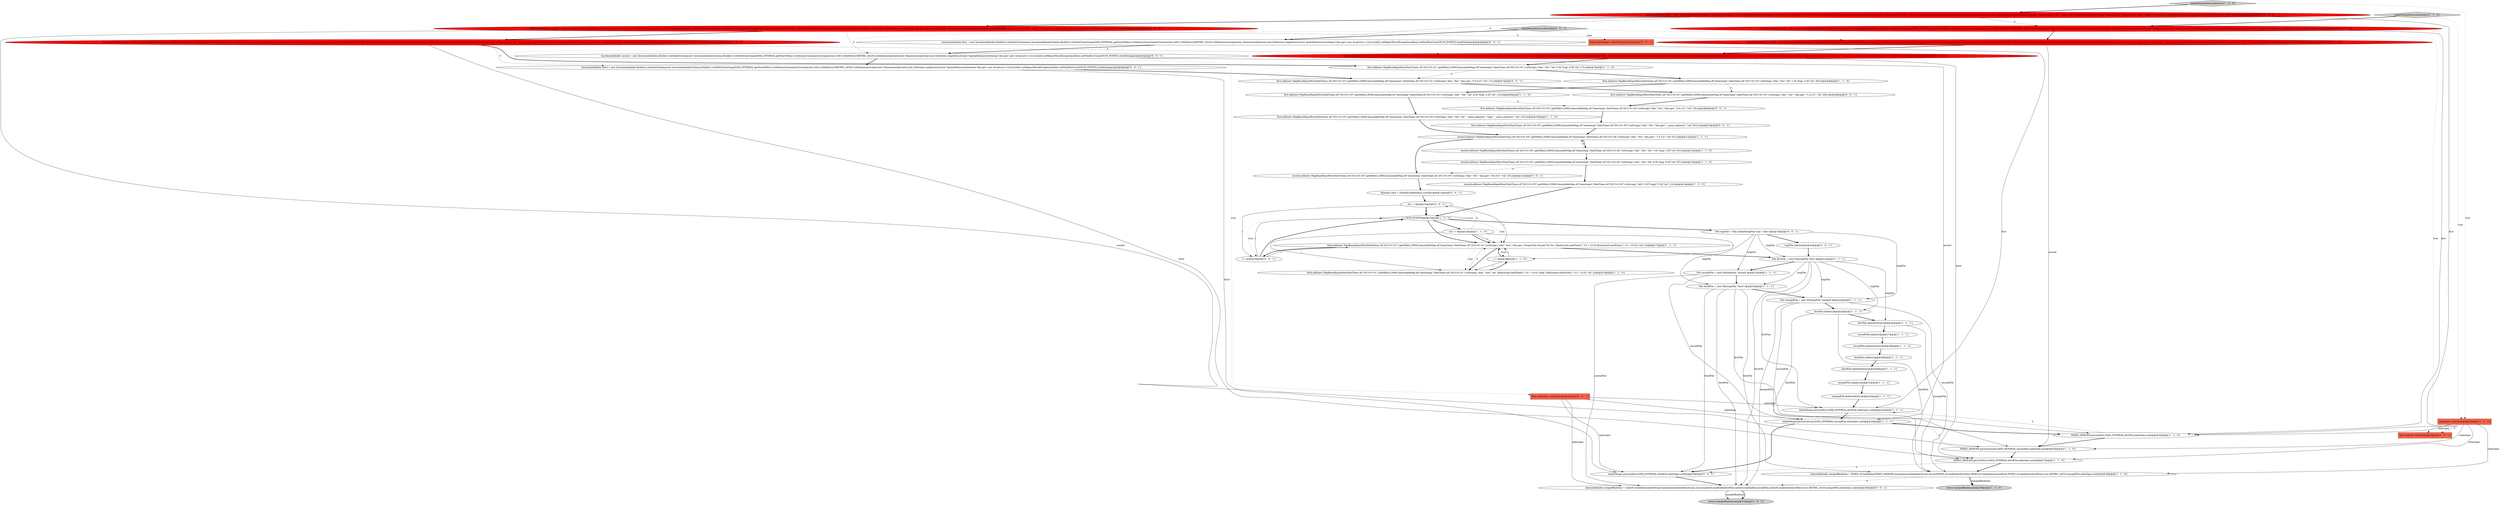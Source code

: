 digraph {
12 [style = filled, label = "first.add(new MapBasedInputRow(DateTimes.of(\"2013-01-05\").getMillis(),DIMS,ImmutableMap.of(\"timestamp\",DateTimes.of(\"2013-01-05\").toString(),\"dim\",\"foo\",\"lat\",\"_mmx.unknown\",\"long\",\"_mmx.unknown\",\"val\",101L)))@@@10@@@['1', '1', '0']", fillcolor = white, shape = ellipse image = "AAA0AAABBB1BBB"];
43 [style = filled, label = "final IndexSpec indexSpec@@@2@@@['0', '0', '1']", fillcolor = tomato, shape = box image = "AAA0AAABBB3BBB"];
26 [style = filled, label = "IndexSpec indexSpec@@@2@@@['1', '1', '0']", fillcolor = tomato, shape = box image = "AAA0AAABBB1BBB"];
47 [style = filled, label = "final IndexMerger indexMerger@@@2@@@['0', '0', '1']", fillcolor = tomato, shape = box image = "AAA0AAABBB3BBB"];
32 [style = filled, label = "int i = 8@@@16@@@['1', '1', '0']", fillcolor = white, shape = ellipse image = "AAA0AAABBB1BBB"];
36 [style = filled, label = "second.add(new MapBasedInputRow(DateTimes.of(\"2013-01-05\").getMillis(),DIMS,ImmutableMap.of(\"timestamp\",DateTimes.of(\"2013-01-05\").toString(),\"dim\",\"foo\",\"lat\",8.0f,\"long\",6.0f,\"val\",47L)))@@@13@@@['1', '1', '0']", fillcolor = white, shape = ellipse image = "AAA0AAABBB1BBB"];
58 [style = filled, label = "first.add(new MapBasedInputRow(DateTimes.of(\"2013-01-03\").getMillis(),DIMS,ImmutableMap.of(\"timestamp\",DateTimes.of(\"2013-01-03\").toString(),\"dim\",\"foo\",\"dim.geo\",\"4.0,2.0\",\"val\",13L)))@@@9@@@['0', '0', '1']", fillcolor = white, shape = ellipse image = "AAA0AAABBB3BBB"];
41 [style = filled, label = "IncrementalIndex first = new IncrementalIndex.Builder().setIndexSchema(new IncrementalIndexSchema.Builder().withMinTimestamp(DATA_INTERVAL.getStartMillis()).withQueryGranularity(Granularities.DAY).withMetrics(METRIC_AGGS).withDimensionsSpec(new DimensionsSpec(null,null,Collections.singletonList(new SpatialDimensionSchema(\"dim.geo\",new ArrayList<>())))).build()).setReportParseExceptions(false).setMaxRowCount(NUM_POINTS).buildOnheap()@@@4@@@['0', '0', '1']", fillcolor = white, shape = ellipse image = "AAA0AAABBB3BBB"];
55 [style = filled, label = "IncrementalIndex second = new IncrementalIndex.Builder().setIndexSchema(new IncrementalIndexSchema.Builder().withMinTimestamp(DATA_INTERVAL.getStartMillis()).withQueryGranularity(Granularities.DAY).withMetrics(METRIC_AGGS).withDimensionsSpec(new DimensionsSpec(null,null,Collections.singletonList(new SpatialDimensionSchema(\"dim.geo\",new ArrayList<>())))).build()).setReportParseExceptions(false).setMaxRowCount(NUM_POINTS).buildOnheap()@@@5@@@['0', '0', '1']", fillcolor = white, shape = ellipse image = "AAA0AAABBB3BBB"];
29 [style = filled, label = "secondFile.deleteOnExit()@@@28@@@['1', '1', '1']", fillcolor = white, shape = ellipse image = "AAA0AAABBB1BBB"];
33 [style = filled, label = "INDEX_MERGER.persist(first,DATA_INTERVAL,firstFile,indexSpec,null)@@@35@@@['1', '1', '0']", fillcolor = white, shape = ellipse image = "AAA0AAABBB1BBB"];
31 [style = filled, label = "mergedFile.mkdirs()@@@31@@@['1', '1', '1']", fillcolor = white, shape = ellipse image = "AAA0AAABBB1BBB"];
59 [style = filled, label = "first.add(new MapBasedInputRow(DateTimes.of(\"2013-01-05\").getMillis(),DIMS,ImmutableMap.of(\"timestamp\",DateTimes.of(\"2013-01-05\").toString(),\"dim\",\"foo\",\"dim.geo\",\"_mmx.unknown\",\"val\",501L)))@@@10@@@['0', '0', '1']", fillcolor = white, shape = ellipse image = "AAA0AAABBB3BBB"];
7 [style = filled, label = "indexMerger.persist(first,DATA_INTERVAL,firstFile,indexSpec,null)@@@33@@@['1', '1', '1']", fillcolor = white, shape = ellipse image = "AAA0AAABBB1BBB"];
2 [style = filled, label = "indexMerger.persist(second,DATA_INTERVAL,secondFile,indexSpec,null)@@@34@@@['1', '1', '1']", fillcolor = white, shape = ellipse image = "AAA0AAABBB1BBB"];
14 [style = filled, label = "File firstFile = new File(tmpFile,\"first\")@@@21@@@['1', '1', '1']", fillcolor = white, shape = ellipse image = "AAA0AAABBB1BBB"];
15 [style = filled, label = "INDEX_MERGER.persist(second,DATA_INTERVAL,secondFile,indexSpec,null)@@@36@@@['1', '1', '0']", fillcolor = white, shape = ellipse image = "AAA0AAABBB1BBB"];
39 [style = filled, label = "IncrementalIndex third = new IncrementalIndex.Builder().setIndexSchema(new IncrementalIndexSchema.Builder().withMinTimestamp(DATA_INTERVAL.getStartMillis()).withQueryGranularity(Granularities.DAY).withMetrics(METRIC_AGGS).withDimensionsSpec(new DimensionsSpec(null,null,Arrays.asList(new SpatialDimensionSchema(\"dim.geo\",Arrays.asList(\"lat\",\"long\")),new SpatialDimensionSchema(\"spatialIsRad\",Arrays.asList(\"lat2\",\"long2\"))))).build()).setMaxRowCount(NUM_POINTS).buildOnheap()@@@6@@@['0', '1', '0']", fillcolor = red, shape = ellipse image = "AAA1AAABBB2BBB"];
27 [style = filled, label = "secondFile.mkdirs()@@@27@@@['1', '1', '1']", fillcolor = white, shape = ellipse image = "AAA0AAABBB1BBB"];
35 [style = filled, label = "IncrementalIndex second = new IncrementalIndex.Builder().setIndexSchema(new IncrementalIndexSchema.Builder().withMinTimestamp(DATA_INTERVAL.getStartMillis()).withQueryGranularity(Granularities.DAY).withMetrics(METRIC_AGGS).withDimensionsSpec(new DimensionsSpec(null,null,Arrays.asList(new SpatialDimensionSchema(\"dim.geo\",Arrays.asList(\"lat\",\"long\")),new SpatialDimensionSchema(\"spatialIsRad\",Arrays.asList(\"lat2\",\"long2\"))))).build()).setReportParseExceptions(false).setMaxRowCount(1000).buildOnheap()@@@5@@@['1', '0', '0']", fillcolor = red, shape = ellipse image = "AAA1AAABBB1BBB"];
52 [style = filled, label = "QueryableIndex mergedRealtime = indexIO.loadIndex(indexMerger.mergeQueryableIndex(Arrays.asList(indexIO.loadIndex(firstFile),indexIO.loadIndex(secondFile),indexIO.loadIndex(thirdFile)),true,METRIC_AGGS,mergedFile,indexSpec,null))@@@36@@@['0', '0', '1']", fillcolor = white, shape = ellipse image = "AAA0AAABBB3BBB"];
60 [style = filled, label = "int i = 6@@@14@@@['0', '0', '1']", fillcolor = white, shape = ellipse image = "AAA0AAABBB3BBB"];
1 [style = filled, label = "first.add(new MapBasedInputRow(DateTimes.of(\"2013-01-03\").getMillis(),DIMS,ImmutableMap.of(\"timestamp\",DateTimes.of(\"2013-01-03\").toString(),\"dim\",\"foo\",\"lat\",4.0f,\"long\",2.0f,\"val\",13L)))@@@9@@@['1', '1', '0']", fillcolor = white, shape = ellipse image = "AAA0AAABBB1BBB"];
30 [style = filled, label = "thirdFile.mkdirs()@@@29@@@['1', '1', '1']", fillcolor = white, shape = ellipse image = "AAA0AAABBB1BBB"];
20 [style = filled, label = "makeMergedQueryableIndex['1', '0', '0']", fillcolor = lightgray, shape = diamond image = "AAA0AAABBB1BBB"];
19 [style = filled, label = "i++@@@18@@@['1', '1', '0']", fillcolor = white, shape = ellipse image = "AAA0AAABBB1BBB"];
28 [style = filled, label = "IncrementalIndex first = new IncrementalIndex.Builder().setIndexSchema(new IncrementalIndexSchema.Builder().withMinTimestamp(DATA_INTERVAL.getStartMillis()).withQueryGranularity(Granularities.DAY).withMetrics(METRIC_AGGS).withDimensionsSpec(new DimensionsSpec(null,null,Arrays.asList(new SpatialDimensionSchema(\"dim.geo\",Arrays.asList(\"lat\",\"long\")),new SpatialDimensionSchema(\"spatialIsRad\",Arrays.asList(\"lat2\",\"long2\"))))).build()).setReportParseExceptions(false).setMaxRowCount(1000).buildOnheap()@@@4@@@['1', '0', '0']", fillcolor = red, shape = ellipse image = "AAA1AAABBB1BBB"];
37 [style = filled, label = "IncrementalIndex second = new IncrementalIndex.Builder().setIndexSchema(new IncrementalIndexSchema.Builder().withMinTimestamp(DATA_INTERVAL.getStartMillis()).withQueryGranularity(Granularities.DAY).withMetrics(METRIC_AGGS).withDimensionsSpec(new DimensionsSpec(null,null,Arrays.asList(new SpatialDimensionSchema(\"dim.geo\",Arrays.asList(\"lat\",\"long\")),new SpatialDimensionSchema(\"spatialIsRad\",Arrays.asList(\"lat2\",\"long2\"))))).build()).setMaxRowCount(1000).buildOnheap()@@@5@@@['0', '1', '0']", fillcolor = red, shape = ellipse image = "AAA1AAABBB2BBB"];
46 [style = filled, label = "Random rand = ThreadLocalRandom.current()@@@13@@@['0', '0', '1']", fillcolor = white, shape = ellipse image = "AAA0AAABBB3BBB"];
23 [style = filled, label = "thirdFile.deleteOnExit()@@@30@@@['1', '1', '1']", fillcolor = white, shape = ellipse image = "AAA0AAABBB1BBB"];
13 [style = filled, label = "mergedFile.deleteOnExit()@@@32@@@['1', '1', '1']", fillcolor = white, shape = ellipse image = "AAA0AAABBB1BBB"];
9 [style = filled, label = "first.add(new MapBasedInputRow(DateTimes.of(\"2013-01-02\").getMillis(),DIMS,ImmutableMap.of(\"timestamp\",DateTimes.of(\"2013-01-02\").toString(),\"dim\",\"foo\",\"lat\",1.0f,\"long\",3.0f,\"val\",29L)))@@@8@@@['1', '1', '0']", fillcolor = white, shape = ellipse image = "AAA0AAABBB1BBB"];
25 [style = filled, label = "second.add(new MapBasedInputRow(DateTimes.of(\"2013-01-05\").getMillis(),DIMS,ImmutableMap.of(\"timestamp\",DateTimes.of(\"2013-01-05\").toString(),\"lat2\",0.0f,\"long2\",0.0f,\"val\",13L)))@@@14@@@['1', '1', '0']", fillcolor = white, shape = ellipse image = "AAA0AAABBB1BBB"];
8 [style = filled, label = "second.add(new MapBasedInputRow(DateTimes.of(\"2013-01-04\").getMillis(),DIMS,ImmutableMap.of(\"timestamp\",DateTimes.of(\"2013-01-04\").toString(),\"dim\",\"foo\",\"dim.geo\",\"7.0,3.0\",\"val\",91L)))@@@11@@@['1', '1', '1']", fillcolor = white, shape = ellipse image = "AAA0AAABBB1BBB"];
34 [style = filled, label = "QueryableIndex mergedRealtime = INDEX_IO.loadIndex(INDEX_MERGER.mergeQueryableIndex(Arrays.asList(INDEX_IO.loadIndex(firstFile),INDEX_IO.loadIndex(secondFile),INDEX_IO.loadIndex(thirdFile)),true,METRIC_AGGS,mergedFile,indexSpec,null))@@@38@@@['1', '1', '0']", fillcolor = white, shape = ellipse image = "AAA0AAABBB1BBB"];
21 [style = filled, label = "third.add(new MapBasedInputRow(DateTimes.of(\"2013-01-01\").getMillis(),DIMS,ImmutableMap.of(\"timestamp\",DateTimes.of(\"2013-01-01\").toString(),\"dim\",\"boo\",\"lat\",(float)(rand.nextFloat() * 10 + 10.0),\"long\",(float)(rand.nextFloat() * 10 + 10.0),\"val\",i)))@@@19@@@['1', '1', '0']", fillcolor = white, shape = ellipse image = "AAA0AAABBB1BBB"];
24 [style = filled, label = "INDEX_MERGER.persist(third,DATA_INTERVAL,thirdFile,indexSpec,null)@@@37@@@['1', '1', '0']", fillcolor = white, shape = ellipse image = "AAA0AAABBB1BBB"];
10 [style = filled, label = "i < NUM_POINTS@@@15@@@['1', '1', '1']", fillcolor = white, shape = diamond image = "AAA0AAABBB1BBB"];
42 [style = filled, label = "indexMerger.persist(third,DATA_INTERVAL,thirdFile,indexSpec,null)@@@35@@@['0', '0', '1']", fillcolor = white, shape = ellipse image = "AAA0AAABBB3BBB"];
45 [style = filled, label = "makeMergedQueryableIndex['0', '0', '1']", fillcolor = lightgray, shape = diamond image = "AAA0AAABBB3BBB"];
38 [style = filled, label = "makeMergedQueryableIndex['0', '1', '0']", fillcolor = lightgray, shape = diamond image = "AAA0AAABBB2BBB"];
57 [style = filled, label = "return mergedRealtime@@@37@@@['0', '0', '1']", fillcolor = lightgray, shape = ellipse image = "AAA0AAABBB3BBB"];
51 [style = filled, label = "File tmpFile = File.createTempFile(\"yay\",\"who\")@@@19@@@['0', '0', '1']", fillcolor = white, shape = ellipse image = "AAA0AAABBB3BBB"];
6 [style = filled, label = "File secondFile = new File(tmpFile,\"second\")@@@22@@@['1', '1', '1']", fillcolor = white, shape = ellipse image = "AAA0AAABBB1BBB"];
53 [style = filled, label = "first.add(new MapBasedInputRow(DateTimes.of(\"2013-01-01\").getMillis(),DIMS,ImmutableMap.of(\"timestamp\",DateTimes.of(\"2013-01-01\").toString(),\"dim\",\"foo\",\"dim.geo\",\"0.0,0.0\",\"val\",17L)))@@@7@@@['0', '0', '1']", fillcolor = white, shape = ellipse image = "AAA0AAABBB3BBB"];
50 [style = filled, label = "first.add(new MapBasedInputRow(DateTimes.of(\"2013-01-02\").getMillis(),DIMS,ImmutableMap.of(\"timestamp\",DateTimes.of(\"2013-01-02\").toString(),\"dim\",\"foo\",\"dim.geo\",\"1.0,3.0\",\"val\",29L)))@@@8@@@['0', '0', '1']", fillcolor = white, shape = ellipse image = "AAA0AAABBB3BBB"];
49 [style = filled, label = "i++@@@16@@@['0', '0', '1']", fillcolor = white, shape = ellipse image = "AAA0AAABBB3BBB"];
54 [style = filled, label = "final IndexIO indexIO@@@2@@@['0', '0', '1']", fillcolor = tomato, shape = box image = "AAA0AAABBB3BBB"];
44 [style = filled, label = "second.add(new MapBasedInputRow(DateTimes.of(\"2013-01-05\").getMillis(),DIMS,ImmutableMap.of(\"timestamp\",DateTimes.of(\"2013-01-05\").toString(),\"dim\",\"foo\",\"dim.geo\",\"8.0,6.0\",\"val\",47L)))@@@12@@@['0', '0', '1']", fillcolor = white, shape = ellipse image = "AAA0AAABBB3BBB"];
48 [style = filled, label = "tmpFile.delete()@@@20@@@['0', '0', '1']", fillcolor = white, shape = ellipse image = "AAA0AAABBB3BBB"];
56 [style = filled, label = "IncrementalIndex third = new IncrementalIndex.Builder().setIndexSchema(new IncrementalIndexSchema.Builder().withMinTimestamp(DATA_INTERVAL.getStartMillis()).withQueryGranularity(Granularities.DAY).withMetrics(METRIC_AGGS).withDimensionsSpec(new DimensionsSpec(null,null,Collections.singletonList(new SpatialDimensionSchema(\"dim.geo\",new ArrayList<>())))).build()).setReportParseExceptions(false).setMaxRowCount(NUM_POINTS).buildOnheap()@@@6@@@['0', '0', '1']", fillcolor = white, shape = ellipse image = "AAA0AAABBB3BBB"];
3 [style = filled, label = "firstFile.mkdirs()@@@25@@@['1', '1', '1']", fillcolor = white, shape = ellipse image = "AAA0AAABBB1BBB"];
17 [style = filled, label = "File mergedFile = new File(tmpFile,\"merged\")@@@24@@@['1', '1', '1']", fillcolor = white, shape = ellipse image = "AAA0AAABBB1BBB"];
40 [style = filled, label = "IncrementalIndex first = new IncrementalIndex.Builder().setIndexSchema(new IncrementalIndexSchema.Builder().withMinTimestamp(DATA_INTERVAL.getStartMillis()).withQueryGranularity(Granularities.DAY).withMetrics(METRIC_AGGS).withDimensionsSpec(new DimensionsSpec(null,null,Arrays.asList(new SpatialDimensionSchema(\"dim.geo\",Arrays.asList(\"lat\",\"long\")),new SpatialDimensionSchema(\"spatialIsRad\",Arrays.asList(\"lat2\",\"long2\"))))).build()).setMaxRowCount(1000).buildOnheap()@@@4@@@['0', '1', '0']", fillcolor = red, shape = ellipse image = "AAA1AAABBB2BBB"];
16 [style = filled, label = "third.add(new MapBasedInputRow(DateTimes.of(\"2013-01-01\").getMillis(),DIMS,ImmutableMap.of(\"timestamp\",DateTimes.of(\"2013-01-01\").toString(),\"dim\",\"boo\",\"dim.geo\",StringUtils.format(\"%s,%s\",(float)(rand.nextFloat() * 10 + 10.0),(float)(rand.nextFloat() * 10 + 10.0)),\"val\",i)))@@@17@@@['1', '1', '1']", fillcolor = white, shape = ellipse image = "AAA0AAABBB1BBB"];
0 [style = filled, label = "second.add(new MapBasedInputRow(DateTimes.of(\"2013-01-04\").getMillis(),DIMS,ImmutableMap.of(\"timestamp\",DateTimes.of(\"2013-01-04\").toString(),\"dim\",\"foo\",\"lat\",7.0f,\"long\",3.0f,\"val\",91L)))@@@12@@@['1', '1', '0']", fillcolor = white, shape = ellipse image = "AAA0AAABBB1BBB"];
18 [style = filled, label = "IncrementalIndex third = new IncrementalIndex.Builder().setIndexSchema(new IncrementalIndexSchema.Builder().withMinTimestamp(DATA_INTERVAL.getStartMillis()).withQueryGranularity(Granularities.DAY).withMetrics(METRIC_AGGS).withDimensionsSpec(new DimensionsSpec(null,null,Arrays.asList(new SpatialDimensionSchema(\"dim.geo\",Arrays.asList(\"lat\",\"long\")),new SpatialDimensionSchema(\"spatialIsRad\",Arrays.asList(\"lat2\",\"long2\"))))).build()).setReportParseExceptions(false).setMaxRowCount(NUM_POINTS).buildOnheap()@@@6@@@['1', '0', '0']", fillcolor = red, shape = ellipse image = "AAA1AAABBB1BBB"];
5 [style = filled, label = "firstFile.deleteOnExit()@@@26@@@['1', '1', '1']", fillcolor = white, shape = ellipse image = "AAA0AAABBB1BBB"];
22 [style = filled, label = "return mergedRealtime@@@39@@@['1', '1', '0']", fillcolor = lightgray, shape = ellipse image = "AAA0AAABBB1BBB"];
11 [style = filled, label = "first.add(new MapBasedInputRow(DateTimes.of(\"2013-01-01\").getMillis(),DIMS,ImmutableMap.of(\"timestamp\",DateTimes.of(\"2013-01-01\").toString(),\"dim\",\"foo\",\"lat\",0.0f,\"long\",0.0f,\"val\",17L)))@@@7@@@['1', '1', '0']", fillcolor = white, shape = ellipse image = "AAA0AAABBB1BBB"];
4 [style = filled, label = "File thirdFile = new File(tmpFile,\"third\")@@@23@@@['1', '1', '1']", fillcolor = white, shape = ellipse image = "AAA0AAABBB1BBB"];
11->53 [style = dashed, label="0"];
56->42 [style = solid, label="third"];
10->49 [style = dotted, label="true"];
41->7 [style = solid, label="first"];
51->17 [style = solid, label="tmpFile"];
3->34 [style = solid, label="thirdFile"];
29->30 [style = bold, label=""];
60->16 [style = solid, label="i"];
26->54 [style = dashed, label="0"];
24->34 [style = bold, label=""];
10->32 [style = bold, label=""];
11->9 [style = bold, label=""];
49->10 [style = solid, label="i"];
8->44 [style = bold, label=""];
28->41 [style = dashed, label="0"];
36->44 [style = dashed, label="0"];
39->24 [style = solid, label="third"];
24->42 [style = dashed, label="0"];
43->7 [style = solid, label="indexSpec"];
34->22 [style = solid, label="mergedRealtime"];
8->0 [style = bold, label=""];
26->34 [style = solid, label="indexSpec"];
44->46 [style = bold, label=""];
18->39 [style = dashed, label="0"];
3->5 [style = bold, label=""];
51->48 [style = bold, label=""];
19->16 [style = solid, label="i"];
43->2 [style = solid, label="indexSpec"];
33->7 [style = dashed, label="0"];
49->10 [style = bold, label=""];
16->49 [style = bold, label=""];
14->3 [style = solid, label="tmpFile"];
6->52 [style = solid, label="secondFile"];
9->50 [style = dashed, label="0"];
1->12 [style = bold, label=""];
16->14 [style = bold, label=""];
25->10 [style = bold, label=""];
58->59 [style = bold, label=""];
37->15 [style = solid, label="second"];
26->24 [style = solid, label="indexSpec"];
10->16 [style = dotted, label="true"];
56->53 [style = bold, label=""];
45->43 [style = dotted, label="true"];
40->37 [style = bold, label=""];
26->15 [style = solid, label="indexSpec"];
43->42 [style = solid, label="indexSpec"];
45->41 [style = bold, label=""];
26->33 [style = solid, label="indexSpec"];
1->58 [style = dashed, label="0"];
14->7 [style = solid, label="firstFile"];
10->51 [style = bold, label=""];
35->18 [style = bold, label=""];
32->21 [style = solid, label="i"];
21->19 [style = bold, label=""];
35->37 [style = dashed, label="0"];
51->6 [style = solid, label="tmpFile"];
33->15 [style = bold, label=""];
60->10 [style = solid, label="i"];
20->26 [style = dotted, label="true"];
18->11 [style = bold, label=""];
14->5 [style = solid, label="tmpFile"];
3->24 [style = solid, label="thirdFile"];
45->54 [style = dotted, label="true"];
52->57 [style = solid, label="mergedRealtime"];
0->36 [style = bold, label=""];
46->60 [style = bold, label=""];
43->52 [style = solid, label="indexSpec"];
49->16 [style = solid, label="i"];
6->4 [style = bold, label=""];
28->35 [style = bold, label=""];
36->25 [style = bold, label=""];
32->19 [style = solid, label="i"];
7->2 [style = bold, label=""];
34->52 [style = dashed, label="0"];
2->33 [style = bold, label=""];
16->21 [style = dotted, label="true"];
6->2 [style = solid, label="secondFile"];
51->14 [style = solid, label="tmpFile"];
27->29 [style = bold, label=""];
9->1 [style = bold, label=""];
4->34 [style = solid, label="firstFile"];
14->6 [style = bold, label=""];
23->31 [style = bold, label=""];
35->55 [style = dashed, label="0"];
5->34 [style = solid, label="mergedFile"];
4->17 [style = bold, label=""];
21->16 [style = dashed, label="0"];
50->58 [style = bold, label=""];
42->52 [style = bold, label=""];
31->13 [style = bold, label=""];
28->40 [style = dashed, label="0"];
48->14 [style = bold, label=""];
4->52 [style = solid, label="thirdFile"];
17->15 [style = solid, label="secondFile"];
14->4 [style = solid, label="tmpFile"];
4->33 [style = solid, label="firstFile"];
32->16 [style = bold, label=""];
59->8 [style = bold, label=""];
4->42 [style = solid, label="thirdFile"];
19->16 [style = bold, label=""];
53->50 [style = bold, label=""];
40->33 [style = solid, label="first"];
10->16 [style = bold, label=""];
12->8 [style = bold, label=""];
17->3 [style = bold, label=""];
28->33 [style = solid, label="first"];
38->40 [style = bold, label=""];
45->47 [style = dotted, label="true"];
37->39 [style = bold, label=""];
14->17 [style = solid, label="tmpFile"];
55->2 [style = solid, label="second"];
16->19 [style = dotted, label="true"];
18->24 [style = solid, label="third"];
32->16 [style = solid, label="i"];
17->34 [style = solid, label="secondFile"];
60->49 [style = solid, label="i"];
18->56 [style = dashed, label="0"];
15->2 [style = dashed, label="0"];
41->55 [style = bold, label=""];
30->23 [style = bold, label=""];
20->28 [style = bold, label=""];
35->15 [style = solid, label="second"];
39->11 [style = bold, label=""];
55->56 [style = bold, label=""];
34->22 [style = bold, label=""];
51->4 [style = solid, label="tmpFile"];
14->52 [style = solid, label="firstFile"];
38->26 [style = dotted, label="true"];
32->60 [style = dashed, label="0"];
19->21 [style = solid, label="i"];
13->7 [style = bold, label=""];
16->21 [style = bold, label=""];
15->24 [style = bold, label=""];
60->10 [style = bold, label=""];
0->8 [style = dashed, label="0"];
5->27 [style = bold, label=""];
52->57 [style = bold, label=""];
2->42 [style = bold, label=""];
17->52 [style = solid, label="mergedFile"];
}
